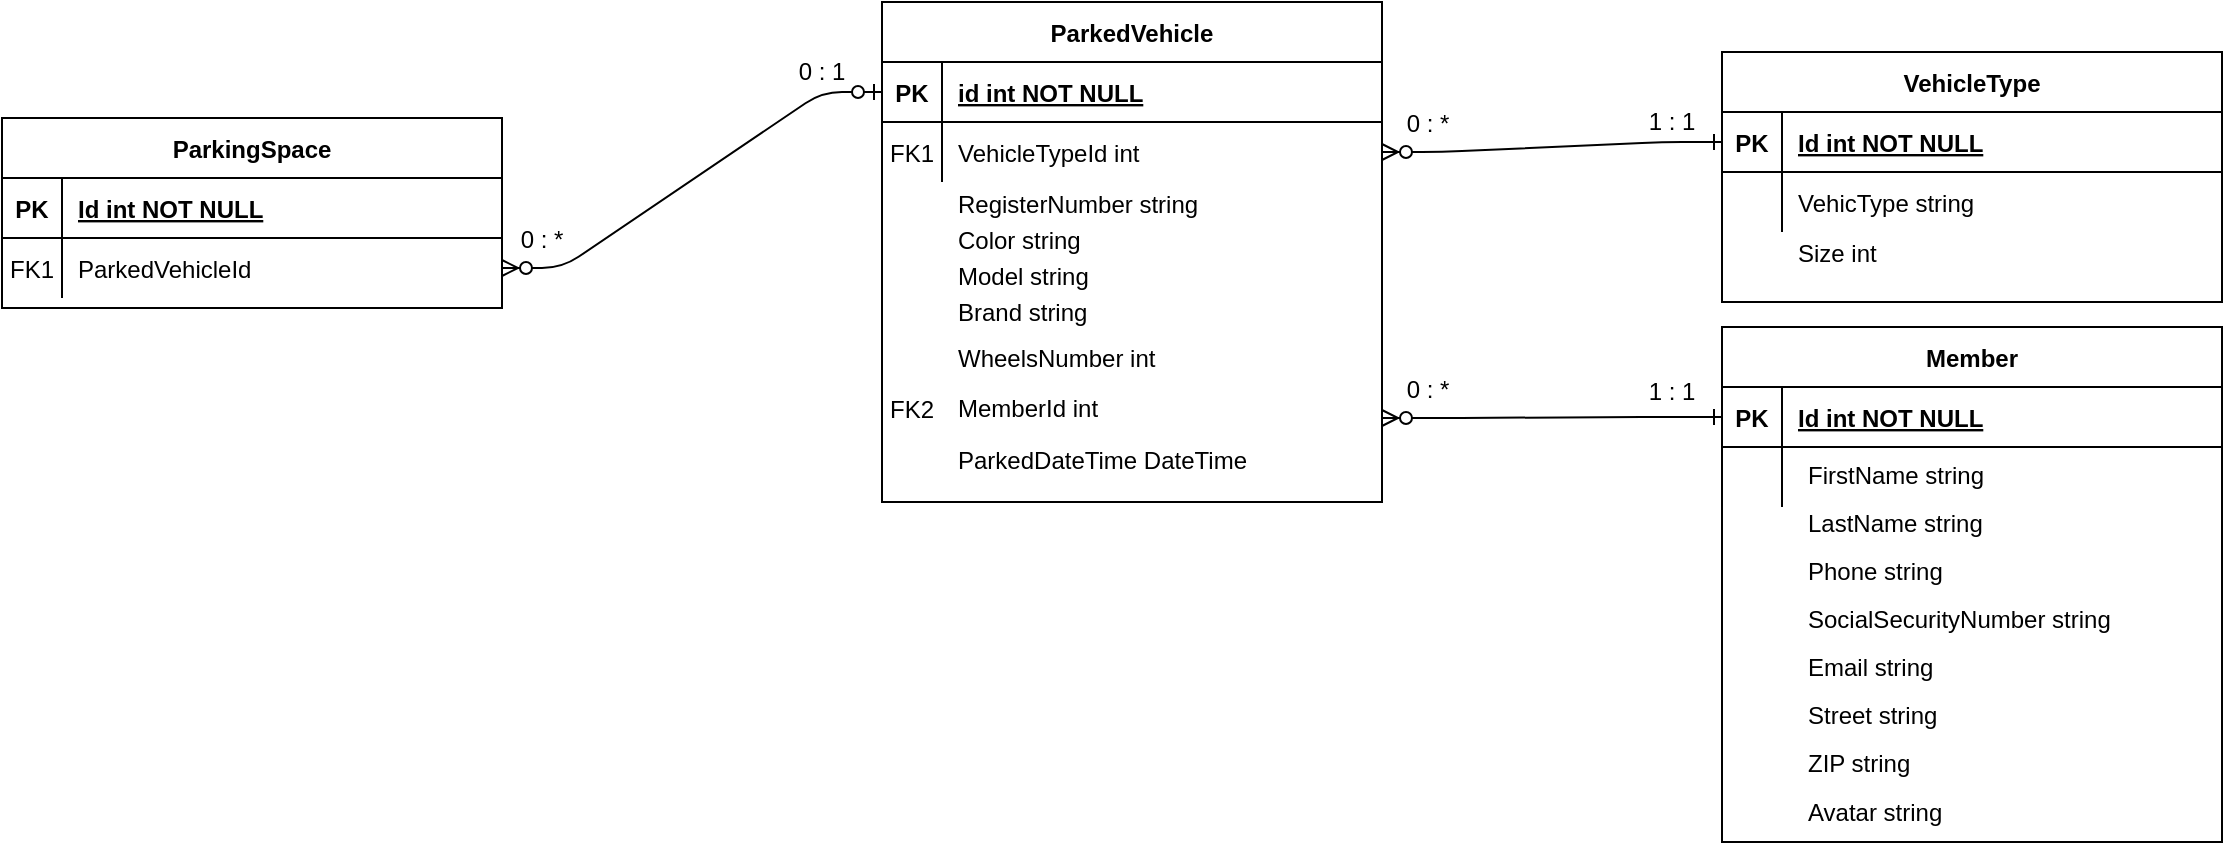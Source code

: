 <mxfile version="13.8.8" type="device"><diagram id="R2lEEEUBdFMjLlhIrx00" name="Page-1"><mxGraphModel dx="1422" dy="744" grid="1" gridSize="10" guides="1" tooltips="1" connect="1" arrows="1" fold="1" page="1" pageScale="1" pageWidth="1169" pageHeight="827" math="0" shadow="0" extFonts="Permanent Marker^https://fonts.googleapis.com/css?family=Permanent+Marker"><root><mxCell id="0"/><mxCell id="1" parent="0"/><mxCell id="C-vyLk0tnHw3VtMMgP7b-1" value="" style="edgeStyle=entityRelationEdgeStyle;endArrow=ERone;startArrow=ERzeroToMany;endFill=0;startFill=1;entryX=0;entryY=0.5;entryDx=0;entryDy=0;" parent="1" edge="1"><mxGeometry width="100" height="100" relative="1" as="geometry"><mxPoint x="700" y="288" as="sourcePoint"/><mxPoint x="870" y="287.5" as="targetPoint"/></mxGeometry></mxCell><mxCell id="C-vyLk0tnHw3VtMMgP7b-23" value="ParkedVehicle" style="shape=table;startSize=30;container=1;collapsible=1;childLayout=tableLayout;fixedRows=1;rowLines=0;fontStyle=1;align=center;resizeLast=1;" parent="1" vertex="1"><mxGeometry x="450" y="80" width="250" height="250" as="geometry"/></mxCell><mxCell id="C-vyLk0tnHw3VtMMgP7b-24" value="" style="shape=partialRectangle;collapsible=0;dropTarget=0;pointerEvents=0;fillColor=none;points=[[0,0.5],[1,0.5]];portConstraint=eastwest;top=0;left=0;right=0;bottom=1;" parent="C-vyLk0tnHw3VtMMgP7b-23" vertex="1"><mxGeometry y="30" width="250" height="30" as="geometry"/></mxCell><mxCell id="C-vyLk0tnHw3VtMMgP7b-25" value="PK" style="shape=partialRectangle;overflow=hidden;connectable=0;fillColor=none;top=0;left=0;bottom=0;right=0;fontStyle=1;" parent="C-vyLk0tnHw3VtMMgP7b-24" vertex="1"><mxGeometry width="30" height="30" as="geometry"/></mxCell><mxCell id="C-vyLk0tnHw3VtMMgP7b-26" value="id int NOT NULL " style="shape=partialRectangle;overflow=hidden;connectable=0;fillColor=none;top=0;left=0;bottom=0;right=0;align=left;spacingLeft=6;fontStyle=5;" parent="C-vyLk0tnHw3VtMMgP7b-24" vertex="1"><mxGeometry x="30" width="220" height="30" as="geometry"/></mxCell><mxCell id="C-vyLk0tnHw3VtMMgP7b-27" value="" style="shape=partialRectangle;collapsible=0;dropTarget=0;pointerEvents=0;fillColor=none;points=[[0,0.5],[1,0.5]];portConstraint=eastwest;top=0;left=0;right=0;bottom=0;" parent="C-vyLk0tnHw3VtMMgP7b-23" vertex="1"><mxGeometry y="60" width="250" height="30" as="geometry"/></mxCell><mxCell id="C-vyLk0tnHw3VtMMgP7b-28" value="" style="shape=partialRectangle;overflow=hidden;connectable=0;fillColor=none;top=0;left=0;bottom=0;right=0;" parent="C-vyLk0tnHw3VtMMgP7b-27" vertex="1"><mxGeometry width="30" height="30" as="geometry"/></mxCell><mxCell id="C-vyLk0tnHw3VtMMgP7b-29" value="VehicleTypeId int" style="shape=partialRectangle;overflow=hidden;connectable=0;fillColor=none;top=0;left=0;bottom=0;right=0;align=left;spacingLeft=6;" parent="C-vyLk0tnHw3VtMMgP7b-27" vertex="1"><mxGeometry x="30" width="220" height="30" as="geometry"/></mxCell><mxCell id="QqNzqw2DzFEVBb72WJGt-21" value="RegisterNumber string" style="shape=partialRectangle;overflow=hidden;connectable=0;fillColor=none;top=0;left=0;bottom=0;right=0;align=left;spacingLeft=6;" parent="1" vertex="1"><mxGeometry x="480" y="164" width="220" height="33" as="geometry"/></mxCell><mxCell id="QqNzqw2DzFEVBb72WJGt-22" value="Color string" style="shape=partialRectangle;overflow=hidden;connectable=0;fillColor=none;top=0;left=0;bottom=0;right=0;align=left;spacingLeft=6;" parent="1" vertex="1"><mxGeometry x="480" y="182" width="220" height="33" as="geometry"/></mxCell><mxCell id="QqNzqw2DzFEVBb72WJGt-23" value="Model string" style="shape=partialRectangle;overflow=hidden;connectable=0;fillColor=none;top=0;left=0;bottom=0;right=0;align=left;spacingLeft=6;" parent="1" vertex="1"><mxGeometry x="480" y="200" width="220" height="33" as="geometry"/></mxCell><mxCell id="QqNzqw2DzFEVBb72WJGt-24" value="Brand string" style="shape=partialRectangle;overflow=hidden;connectable=0;fillColor=none;top=0;left=0;bottom=0;right=0;align=left;spacingLeft=6;" parent="1" vertex="1"><mxGeometry x="480" y="218" width="220" height="33" as="geometry"/></mxCell><mxCell id="QqNzqw2DzFEVBb72WJGt-25" value="WheelsNumber int" style="shape=partialRectangle;overflow=hidden;connectable=0;fillColor=none;top=0;left=0;bottom=0;right=0;align=left;spacingLeft=6;" parent="1" vertex="1"><mxGeometry x="480" y="241" width="220" height="33" as="geometry"/></mxCell><mxCell id="QqNzqw2DzFEVBb72WJGt-26" value="VehicleType" style="shape=table;startSize=30;container=1;collapsible=1;childLayout=tableLayout;fixedRows=1;rowLines=0;fontStyle=1;align=center;resizeLast=1;" parent="1" vertex="1"><mxGeometry x="870" y="105" width="250" height="125" as="geometry"/></mxCell><mxCell id="QqNzqw2DzFEVBb72WJGt-27" value="" style="shape=partialRectangle;collapsible=0;dropTarget=0;pointerEvents=0;fillColor=none;points=[[0,0.5],[1,0.5]];portConstraint=eastwest;top=0;left=0;right=0;bottom=1;" parent="QqNzqw2DzFEVBb72WJGt-26" vertex="1"><mxGeometry y="30" width="250" height="30" as="geometry"/></mxCell><mxCell id="QqNzqw2DzFEVBb72WJGt-28" value="PK" style="shape=partialRectangle;overflow=hidden;connectable=0;fillColor=none;top=0;left=0;bottom=0;right=0;fontStyle=1;" parent="QqNzqw2DzFEVBb72WJGt-27" vertex="1"><mxGeometry width="30" height="30" as="geometry"/></mxCell><mxCell id="QqNzqw2DzFEVBb72WJGt-29" value="Id int NOT NULL " style="shape=partialRectangle;overflow=hidden;connectable=0;fillColor=none;top=0;left=0;bottom=0;right=0;align=left;spacingLeft=6;fontStyle=5;" parent="QqNzqw2DzFEVBb72WJGt-27" vertex="1"><mxGeometry x="30" width="220" height="30" as="geometry"/></mxCell><mxCell id="QqNzqw2DzFEVBb72WJGt-30" value="" style="shape=partialRectangle;collapsible=0;dropTarget=0;pointerEvents=0;fillColor=none;points=[[0,0.5],[1,0.5]];portConstraint=eastwest;top=0;left=0;right=0;bottom=0;" parent="QqNzqw2DzFEVBb72WJGt-26" vertex="1"><mxGeometry y="60" width="250" height="30" as="geometry"/></mxCell><mxCell id="QqNzqw2DzFEVBb72WJGt-31" value="" style="shape=partialRectangle;overflow=hidden;connectable=0;fillColor=none;top=0;left=0;bottom=0;right=0;" parent="QqNzqw2DzFEVBb72WJGt-30" vertex="1"><mxGeometry width="30" height="30" as="geometry"/></mxCell><mxCell id="QqNzqw2DzFEVBb72WJGt-32" value="VehicType string" style="shape=partialRectangle;overflow=hidden;connectable=0;fillColor=none;top=0;left=0;bottom=0;right=0;align=left;spacingLeft=6;" parent="QqNzqw2DzFEVBb72WJGt-30" vertex="1"><mxGeometry x="30" width="220" height="30" as="geometry"/></mxCell><mxCell id="QqNzqw2DzFEVBb72WJGt-36" value="" style="edgeStyle=entityRelationEdgeStyle;endArrow=ERone;startArrow=ERzeroToMany;endFill=0;startFill=1;entryX=0;entryY=0.5;entryDx=0;entryDy=0;exitX=1;exitY=0.5;exitDx=0;exitDy=0;" parent="1" source="C-vyLk0tnHw3VtMMgP7b-27" target="QqNzqw2DzFEVBb72WJGt-27" edge="1"><mxGeometry width="100" height="100" relative="1" as="geometry"><mxPoint x="700" y="150" as="sourcePoint"/><mxPoint x="880" y="150" as="targetPoint"/></mxGeometry></mxCell><mxCell id="QqNzqw2DzFEVBb72WJGt-37" value="FK2" style="shape=partialRectangle;overflow=hidden;connectable=0;fillColor=none;top=0;left=0;bottom=0;right=0;fontStyle=0;" parent="1" vertex="1"><mxGeometry x="450" y="268" width="30" height="30" as="geometry"/></mxCell><mxCell id="QqNzqw2DzFEVBb72WJGt-38" value="MemberId int" style="shape=partialRectangle;overflow=hidden;connectable=0;fillColor=none;top=0;left=0;bottom=0;right=0;align=left;spacingLeft=6;" parent="1" vertex="1"><mxGeometry x="480" y="266" width="220" height="33" as="geometry"/></mxCell><mxCell id="QqNzqw2DzFEVBb72WJGt-39" value="FK1" style="shape=partialRectangle;overflow=hidden;connectable=0;fillColor=none;top=0;left=0;bottom=0;right=0;fontStyle=0;" parent="1" vertex="1"><mxGeometry x="450" y="140" width="30" height="30" as="geometry"/></mxCell><mxCell id="QqNzqw2DzFEVBb72WJGt-50" value="0 : *" style="text;html=1;strokeColor=none;fillColor=none;align=center;verticalAlign=middle;whiteSpace=wrap;rounded=0;" parent="1" vertex="1"><mxGeometry x="693" y="264" width="60" height="20" as="geometry"/></mxCell><mxCell id="QqNzqw2DzFEVBb72WJGt-51" value="1 : 1" style="text;html=1;strokeColor=none;fillColor=none;align=center;verticalAlign=middle;whiteSpace=wrap;rounded=0;" parent="1" vertex="1"><mxGeometry x="815" y="130" width="60" height="20" as="geometry"/></mxCell><mxCell id="QqNzqw2DzFEVBb72WJGt-52" value="1 : 1" style="text;html=1;strokeColor=none;fillColor=none;align=center;verticalAlign=middle;whiteSpace=wrap;rounded=0;" parent="1" vertex="1"><mxGeometry x="815" y="265" width="60" height="20" as="geometry"/></mxCell><mxCell id="QqNzqw2DzFEVBb72WJGt-53" value="0 : *" style="text;html=1;strokeColor=none;fillColor=none;align=center;verticalAlign=middle;whiteSpace=wrap;rounded=0;" parent="1" vertex="1"><mxGeometry x="693" y="131" width="60" height="20" as="geometry"/></mxCell><mxCell id="QqNzqw2DzFEVBb72WJGt-54" value="ParkedDateTime DateTime " style="shape=partialRectangle;overflow=hidden;connectable=0;fillColor=none;top=0;left=0;bottom=0;right=0;align=left;spacingLeft=6;" parent="1" vertex="1"><mxGeometry x="480" y="292" width="220" height="33" as="geometry"/></mxCell><mxCell id="LoRq3zJxrGA6JPp-TzU2-1" value="Size int" style="shape=partialRectangle;overflow=hidden;connectable=0;fillColor=none;top=0;left=0;bottom=0;right=0;align=left;spacingLeft=6;" parent="1" vertex="1"><mxGeometry x="900" y="190" width="220" height="30" as="geometry"/></mxCell><mxCell id="C-vyLk0tnHw3VtMMgP7b-2" value="Member" style="shape=table;startSize=30;container=1;collapsible=1;childLayout=tableLayout;fixedRows=1;rowLines=0;fontStyle=1;align=center;resizeLast=1;" parent="1" vertex="1"><mxGeometry x="870" y="242.5" width="250" height="257.5" as="geometry"/></mxCell><mxCell id="C-vyLk0tnHw3VtMMgP7b-3" value="" style="shape=partialRectangle;collapsible=0;dropTarget=0;pointerEvents=0;fillColor=none;points=[[0,0.5],[1,0.5]];portConstraint=eastwest;top=0;left=0;right=0;bottom=1;" parent="C-vyLk0tnHw3VtMMgP7b-2" vertex="1"><mxGeometry y="30" width="250" height="30" as="geometry"/></mxCell><mxCell id="C-vyLk0tnHw3VtMMgP7b-4" value="PK" style="shape=partialRectangle;overflow=hidden;connectable=0;fillColor=none;top=0;left=0;bottom=0;right=0;fontStyle=1;" parent="C-vyLk0tnHw3VtMMgP7b-3" vertex="1"><mxGeometry width="30" height="30" as="geometry"/></mxCell><mxCell id="C-vyLk0tnHw3VtMMgP7b-5" value="Id int NOT NULL " style="shape=partialRectangle;overflow=hidden;connectable=0;fillColor=none;top=0;left=0;bottom=0;right=0;align=left;spacingLeft=6;fontStyle=5;" parent="C-vyLk0tnHw3VtMMgP7b-3" vertex="1"><mxGeometry x="30" width="220" height="30" as="geometry"/></mxCell><mxCell id="C-vyLk0tnHw3VtMMgP7b-6" value="" style="shape=partialRectangle;collapsible=0;dropTarget=0;pointerEvents=0;fillColor=none;points=[[0,0.5],[1,0.5]];portConstraint=eastwest;top=0;left=0;right=0;bottom=0;" parent="C-vyLk0tnHw3VtMMgP7b-2" vertex="1"><mxGeometry y="60" width="250" height="30" as="geometry"/></mxCell><mxCell id="C-vyLk0tnHw3VtMMgP7b-7" value="" style="shape=partialRectangle;overflow=hidden;connectable=0;fillColor=none;top=0;left=0;bottom=0;right=0;" parent="C-vyLk0tnHw3VtMMgP7b-6" vertex="1"><mxGeometry width="30" height="30" as="geometry"/></mxCell><mxCell id="C-vyLk0tnHw3VtMMgP7b-8" value="" style="shape=partialRectangle;overflow=hidden;connectable=0;fillColor=none;top=0;left=0;bottom=0;right=0;align=left;spacingLeft=6;" parent="C-vyLk0tnHw3VtMMgP7b-6" vertex="1"><mxGeometry x="30" width="220" height="30" as="geometry"/></mxCell><mxCell id="QqNzqw2DzFEVBb72WJGt-41" value="FirstName string" style="shape=partialRectangle;overflow=hidden;connectable=0;fillColor=none;top=0;left=0;bottom=0;right=0;align=left;spacingLeft=6;" parent="1" vertex="1"><mxGeometry x="905" y="301.114" width="220" height="30.058" as="geometry"/></mxCell><mxCell id="QqNzqw2DzFEVBb72WJGt-42" value="LastName string" style="shape=partialRectangle;overflow=hidden;connectable=0;fillColor=none;top=0;left=0;bottom=0;right=0;align=left;spacingLeft=6;" parent="1" vertex="1"><mxGeometry x="905" y="325" width="220" height="30.058" as="geometry"/></mxCell><mxCell id="QqNzqw2DzFEVBb72WJGt-44" value="Phone string" style="shape=partialRectangle;overflow=hidden;connectable=0;fillColor=none;top=0;left=0;bottom=0;right=0;align=left;spacingLeft=6;" parent="1" vertex="1"><mxGeometry x="905" y="349" width="220" height="30.058" as="geometry"/></mxCell><mxCell id="QqNzqw2DzFEVBb72WJGt-45" value="SocialSecurityNumber string" style="shape=partialRectangle;overflow=hidden;connectable=0;fillColor=none;top=0;left=0;bottom=0;right=0;align=left;spacingLeft=6;" parent="1" vertex="1"><mxGeometry x="905" y="373" width="220" height="30.058" as="geometry"/></mxCell><mxCell id="QqNzqw2DzFEVBb72WJGt-46" value="Email string" style="shape=partialRectangle;overflow=hidden;connectable=0;fillColor=none;top=0;left=0;bottom=0;right=0;align=left;spacingLeft=6;" parent="1" vertex="1"><mxGeometry x="905" y="397" width="220" height="30.058" as="geometry"/></mxCell><mxCell id="QqNzqw2DzFEVBb72WJGt-47" value="Street string" style="shape=partialRectangle;overflow=hidden;connectable=0;fillColor=none;top=0;left=0;bottom=0;right=0;align=left;spacingLeft=6;" parent="1" vertex="1"><mxGeometry x="905" y="421" width="220" height="30.058" as="geometry"/></mxCell><mxCell id="QqNzqw2DzFEVBb72WJGt-48" value="ZIP string" style="shape=partialRectangle;overflow=hidden;connectable=0;fillColor=none;top=0;left=0;bottom=0;right=0;align=left;spacingLeft=6;" parent="1" vertex="1"><mxGeometry x="905" y="445" width="220" height="30.058" as="geometry"/></mxCell><mxCell id="QqNzqw2DzFEVBb72WJGt-49" value="Avatar string" style="shape=partialRectangle;overflow=hidden;connectable=0;fillColor=none;top=0;left=0;bottom=0;right=0;align=left;spacingLeft=6;" parent="1" vertex="1"><mxGeometry x="905" y="469.441" width="220" height="30.058" as="geometry"/></mxCell><mxCell id="_ELY_OnAI2XkrTErPOUc-1" value="ParkingSpace" style="shape=table;startSize=30;container=1;collapsible=1;childLayout=tableLayout;fixedRows=1;rowLines=0;fontStyle=1;align=center;resizeLast=1;" vertex="1" parent="1"><mxGeometry x="10" y="138" width="250" height="95" as="geometry"/></mxCell><mxCell id="_ELY_OnAI2XkrTErPOUc-2" value="" style="shape=partialRectangle;collapsible=0;dropTarget=0;pointerEvents=0;fillColor=none;points=[[0,0.5],[1,0.5]];portConstraint=eastwest;top=0;left=0;right=0;bottom=1;" vertex="1" parent="_ELY_OnAI2XkrTErPOUc-1"><mxGeometry y="30" width="250" height="30" as="geometry"/></mxCell><mxCell id="_ELY_OnAI2XkrTErPOUc-3" value="PK" style="shape=partialRectangle;overflow=hidden;connectable=0;fillColor=none;top=0;left=0;bottom=0;right=0;fontStyle=1;" vertex="1" parent="_ELY_OnAI2XkrTErPOUc-2"><mxGeometry width="30" height="30" as="geometry"/></mxCell><mxCell id="_ELY_OnAI2XkrTErPOUc-4" value="Id int NOT NULL " style="shape=partialRectangle;overflow=hidden;connectable=0;fillColor=none;top=0;left=0;bottom=0;right=0;align=left;spacingLeft=6;fontStyle=5;" vertex="1" parent="_ELY_OnAI2XkrTErPOUc-2"><mxGeometry x="30" width="220" height="30" as="geometry"/></mxCell><mxCell id="_ELY_OnAI2XkrTErPOUc-5" value="" style="shape=partialRectangle;collapsible=0;dropTarget=0;pointerEvents=0;fillColor=none;points=[[0,0.5],[1,0.5]];portConstraint=eastwest;top=0;left=0;right=0;bottom=0;" vertex="1" parent="_ELY_OnAI2XkrTErPOUc-1"><mxGeometry y="60" width="250" height="30" as="geometry"/></mxCell><mxCell id="_ELY_OnAI2XkrTErPOUc-6" value="" style="shape=partialRectangle;overflow=hidden;connectable=0;fillColor=none;top=0;left=0;bottom=0;right=0;" vertex="1" parent="_ELY_OnAI2XkrTErPOUc-5"><mxGeometry width="30" height="30" as="geometry"/></mxCell><mxCell id="_ELY_OnAI2XkrTErPOUc-7" value="ParkedVehicleId" style="shape=partialRectangle;overflow=hidden;connectable=0;fillColor=none;top=0;left=0;bottom=0;right=0;align=left;spacingLeft=6;" vertex="1" parent="_ELY_OnAI2XkrTErPOUc-5"><mxGeometry x="30" width="220" height="30" as="geometry"/></mxCell><mxCell id="_ELY_OnAI2XkrTErPOUc-8" value="FK1" style="shape=partialRectangle;overflow=hidden;connectable=0;fillColor=none;top=0;left=0;bottom=0;right=0;fontStyle=0;" vertex="1" parent="1"><mxGeometry x="10" y="198" width="30" height="30" as="geometry"/></mxCell><mxCell id="_ELY_OnAI2XkrTErPOUc-9" value="" style="edgeStyle=entityRelationEdgeStyle;endArrow=ERzeroToOne;startArrow=ERzeroToMany;endFill=1;startFill=1;entryX=0;entryY=0.5;entryDx=0;entryDy=0;exitX=1;exitY=0.5;exitDx=0;exitDy=0;" edge="1" parent="1" source="_ELY_OnAI2XkrTErPOUc-5" target="C-vyLk0tnHw3VtMMgP7b-24"><mxGeometry width="100" height="100" relative="1" as="geometry"><mxPoint x="320" y="155" as="sourcePoint"/><mxPoint x="490" y="150" as="targetPoint"/></mxGeometry></mxCell><mxCell id="_ELY_OnAI2XkrTErPOUc-10" value="0 : *" style="text;html=1;strokeColor=none;fillColor=none;align=center;verticalAlign=middle;whiteSpace=wrap;rounded=0;" vertex="1" parent="1"><mxGeometry x="250" y="188.5" width="60" height="20" as="geometry"/></mxCell><mxCell id="_ELY_OnAI2XkrTErPOUc-11" value="0 : 1" style="text;html=1;strokeColor=none;fillColor=none;align=center;verticalAlign=middle;whiteSpace=wrap;rounded=0;" vertex="1" parent="1"><mxGeometry x="390" y="105" width="60" height="20" as="geometry"/></mxCell></root></mxGraphModel></diagram></mxfile>